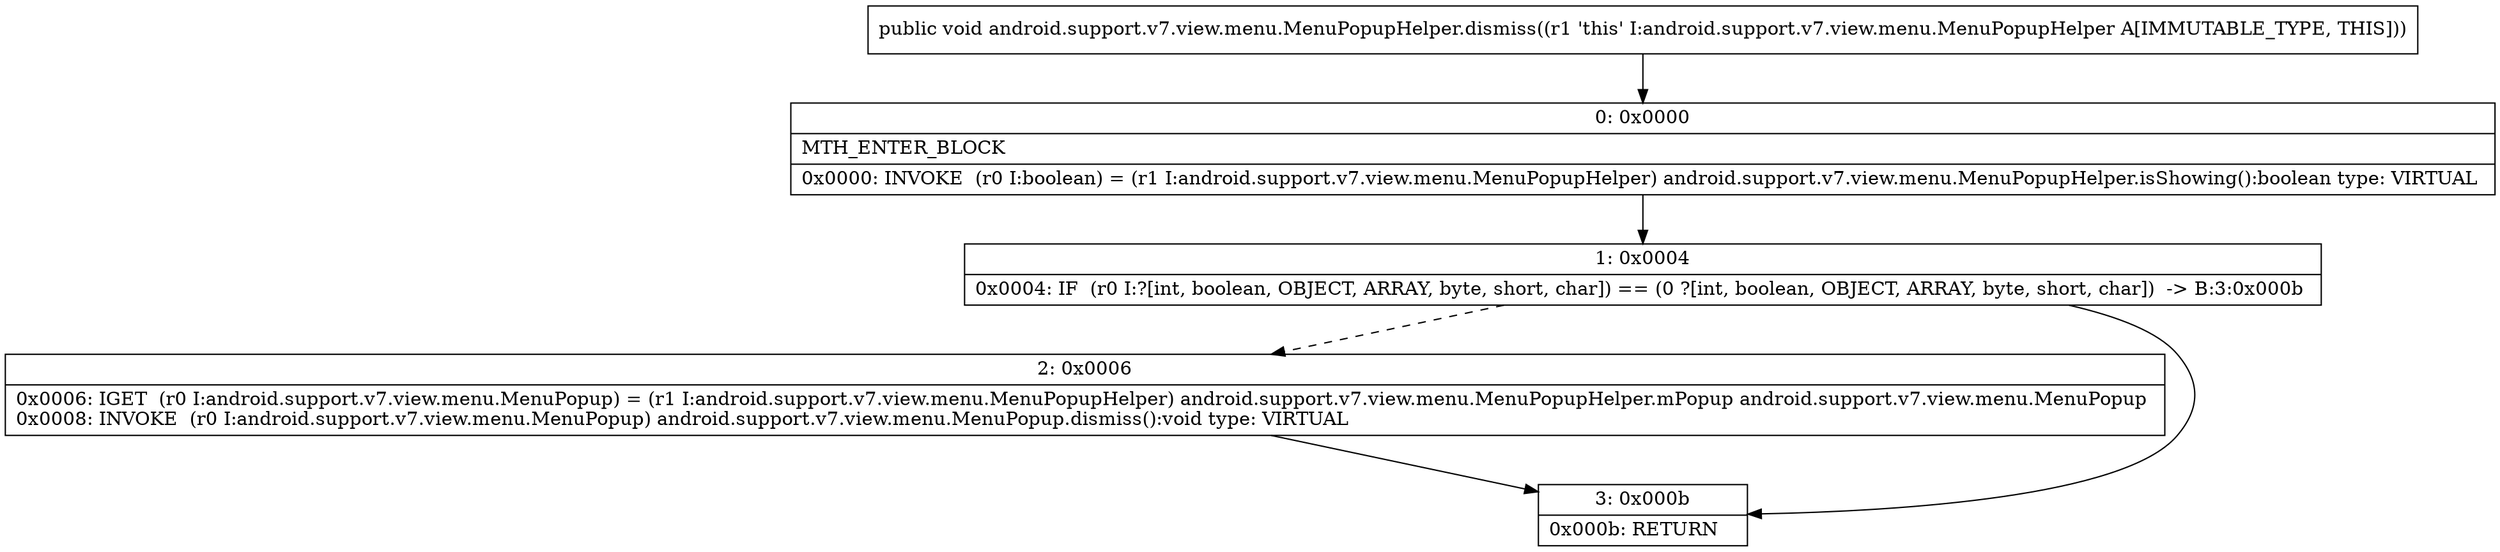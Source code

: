 digraph "CFG forandroid.support.v7.view.menu.MenuPopupHelper.dismiss()V" {
Node_0 [shape=record,label="{0\:\ 0x0000|MTH_ENTER_BLOCK\l|0x0000: INVOKE  (r0 I:boolean) = (r1 I:android.support.v7.view.menu.MenuPopupHelper) android.support.v7.view.menu.MenuPopupHelper.isShowing():boolean type: VIRTUAL \l}"];
Node_1 [shape=record,label="{1\:\ 0x0004|0x0004: IF  (r0 I:?[int, boolean, OBJECT, ARRAY, byte, short, char]) == (0 ?[int, boolean, OBJECT, ARRAY, byte, short, char])  \-\> B:3:0x000b \l}"];
Node_2 [shape=record,label="{2\:\ 0x0006|0x0006: IGET  (r0 I:android.support.v7.view.menu.MenuPopup) = (r1 I:android.support.v7.view.menu.MenuPopupHelper) android.support.v7.view.menu.MenuPopupHelper.mPopup android.support.v7.view.menu.MenuPopup \l0x0008: INVOKE  (r0 I:android.support.v7.view.menu.MenuPopup) android.support.v7.view.menu.MenuPopup.dismiss():void type: VIRTUAL \l}"];
Node_3 [shape=record,label="{3\:\ 0x000b|0x000b: RETURN   \l}"];
MethodNode[shape=record,label="{public void android.support.v7.view.menu.MenuPopupHelper.dismiss((r1 'this' I:android.support.v7.view.menu.MenuPopupHelper A[IMMUTABLE_TYPE, THIS])) }"];
MethodNode -> Node_0;
Node_0 -> Node_1;
Node_1 -> Node_2[style=dashed];
Node_1 -> Node_3;
Node_2 -> Node_3;
}

